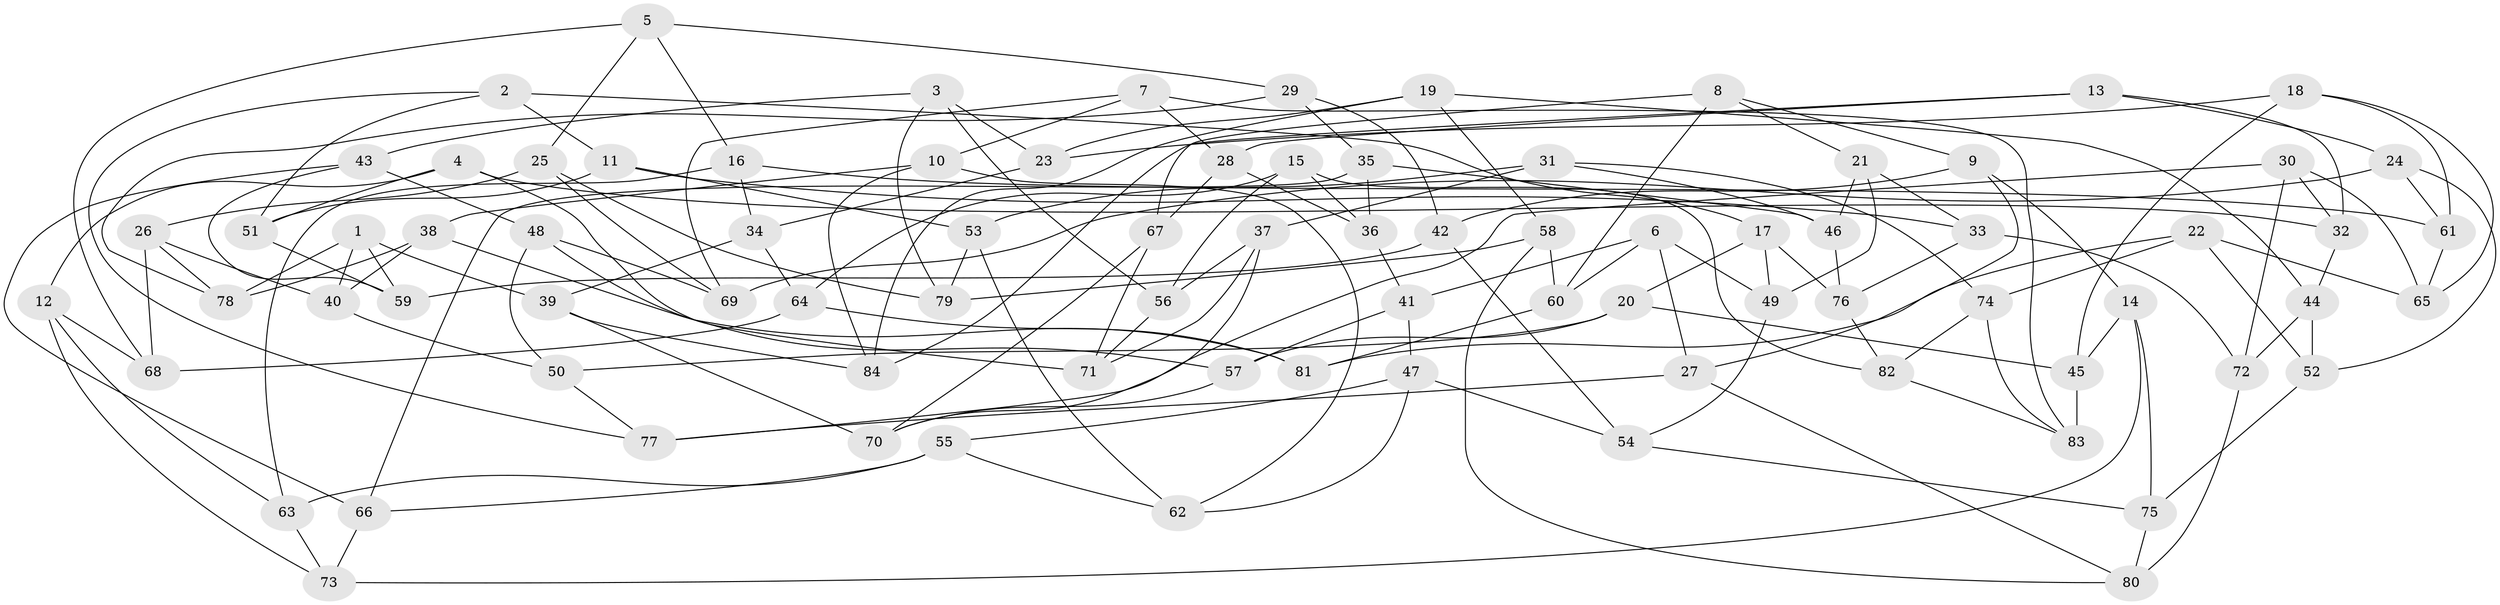 // coarse degree distribution, {5: 0.17307692307692307, 3: 0.057692307692307696, 6: 0.4423076923076923, 4: 0.3269230769230769}
// Generated by graph-tools (version 1.1) at 2025/24/03/03/25 07:24:23]
// undirected, 84 vertices, 168 edges
graph export_dot {
graph [start="1"]
  node [color=gray90,style=filled];
  1;
  2;
  3;
  4;
  5;
  6;
  7;
  8;
  9;
  10;
  11;
  12;
  13;
  14;
  15;
  16;
  17;
  18;
  19;
  20;
  21;
  22;
  23;
  24;
  25;
  26;
  27;
  28;
  29;
  30;
  31;
  32;
  33;
  34;
  35;
  36;
  37;
  38;
  39;
  40;
  41;
  42;
  43;
  44;
  45;
  46;
  47;
  48;
  49;
  50;
  51;
  52;
  53;
  54;
  55;
  56;
  57;
  58;
  59;
  60;
  61;
  62;
  63;
  64;
  65;
  66;
  67;
  68;
  69;
  70;
  71;
  72;
  73;
  74;
  75;
  76;
  77;
  78;
  79;
  80;
  81;
  82;
  83;
  84;
  1 -- 59;
  1 -- 39;
  1 -- 40;
  1 -- 78;
  2 -- 51;
  2 -- 77;
  2 -- 11;
  2 -- 17;
  3 -- 23;
  3 -- 56;
  3 -- 43;
  3 -- 79;
  4 -- 71;
  4 -- 51;
  4 -- 32;
  4 -- 12;
  5 -- 29;
  5 -- 16;
  5 -- 25;
  5 -- 68;
  6 -- 60;
  6 -- 41;
  6 -- 49;
  6 -- 27;
  7 -- 10;
  7 -- 69;
  7 -- 28;
  7 -- 83;
  8 -- 60;
  8 -- 67;
  8 -- 21;
  8 -- 9;
  9 -- 14;
  9 -- 42;
  9 -- 27;
  10 -- 62;
  10 -- 38;
  10 -- 84;
  11 -- 53;
  11 -- 51;
  11 -- 33;
  12 -- 68;
  12 -- 63;
  12 -- 73;
  13 -- 24;
  13 -- 28;
  13 -- 84;
  13 -- 32;
  14 -- 45;
  14 -- 73;
  14 -- 75;
  15 -- 64;
  15 -- 36;
  15 -- 82;
  15 -- 56;
  16 -- 61;
  16 -- 34;
  16 -- 63;
  17 -- 49;
  17 -- 76;
  17 -- 20;
  18 -- 45;
  18 -- 65;
  18 -- 61;
  18 -- 23;
  19 -- 58;
  19 -- 23;
  19 -- 84;
  19 -- 44;
  20 -- 45;
  20 -- 50;
  20 -- 57;
  21 -- 33;
  21 -- 49;
  21 -- 46;
  22 -- 74;
  22 -- 52;
  22 -- 81;
  22 -- 65;
  23 -- 34;
  24 -- 52;
  24 -- 69;
  24 -- 61;
  25 -- 69;
  25 -- 79;
  25 -- 26;
  26 -- 78;
  26 -- 68;
  26 -- 40;
  27 -- 80;
  27 -- 77;
  28 -- 67;
  28 -- 36;
  29 -- 78;
  29 -- 42;
  29 -- 35;
  30 -- 32;
  30 -- 72;
  30 -- 77;
  30 -- 65;
  31 -- 46;
  31 -- 74;
  31 -- 37;
  31 -- 53;
  32 -- 44;
  33 -- 76;
  33 -- 72;
  34 -- 64;
  34 -- 39;
  35 -- 66;
  35 -- 46;
  35 -- 36;
  36 -- 41;
  37 -- 71;
  37 -- 56;
  37 -- 70;
  38 -- 40;
  38 -- 81;
  38 -- 78;
  39 -- 84;
  39 -- 70;
  40 -- 50;
  41 -- 57;
  41 -- 47;
  42 -- 59;
  42 -- 54;
  43 -- 48;
  43 -- 66;
  43 -- 59;
  44 -- 52;
  44 -- 72;
  45 -- 83;
  46 -- 76;
  47 -- 55;
  47 -- 54;
  47 -- 62;
  48 -- 50;
  48 -- 69;
  48 -- 57;
  49 -- 54;
  50 -- 77;
  51 -- 59;
  52 -- 75;
  53 -- 62;
  53 -- 79;
  54 -- 75;
  55 -- 66;
  55 -- 62;
  55 -- 63;
  56 -- 71;
  57 -- 70;
  58 -- 60;
  58 -- 79;
  58 -- 80;
  60 -- 81;
  61 -- 65;
  63 -- 73;
  64 -- 68;
  64 -- 81;
  66 -- 73;
  67 -- 71;
  67 -- 70;
  72 -- 80;
  74 -- 82;
  74 -- 83;
  75 -- 80;
  76 -- 82;
  82 -- 83;
}
